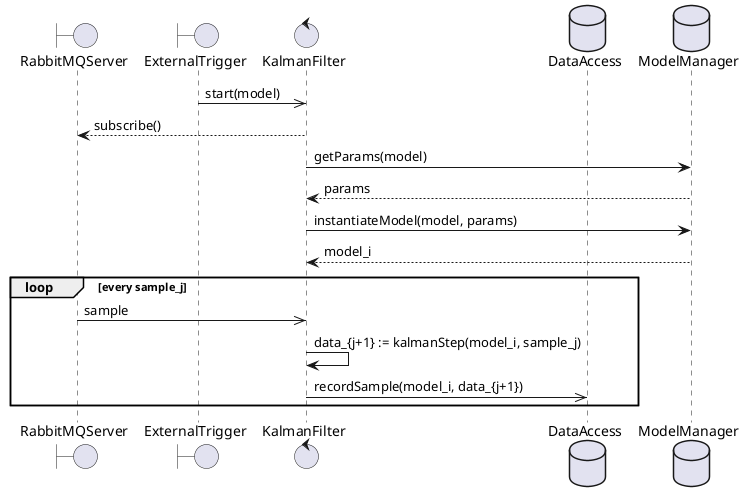 @startuml KalmanFilter
boundary RabbitMQServer as comm
boundary ExternalTrigger as trig
control KalmanFilter as kf
database DataAccess as db
database ModelManager as mod
trig ->> kf: start(model)
kf --> comm: subscribe()
kf -> mod: getParams(model)
return params
kf -> mod: instantiateModel(model, params)
return model_i
loop every sample_j
  comm ->> kf: sample
  kf -> kf: data_{j+1} := kalmanStep(model_i, sample_j)
  kf ->> db: recordSample(model_i, data_{j+1})
end
@enduml